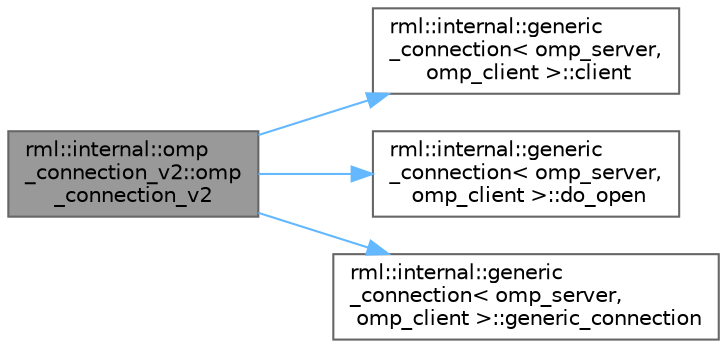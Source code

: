 digraph "rml::internal::omp_connection_v2::omp_connection_v2"
{
 // LATEX_PDF_SIZE
  bgcolor="transparent";
  edge [fontname=Helvetica,fontsize=10,labelfontname=Helvetica,labelfontsize=10];
  node [fontname=Helvetica,fontsize=10,shape=box,height=0.2,width=0.4];
  rankdir="LR";
  Node1 [id="Node000001",label="rml::internal::omp\l_connection_v2::omp\l_connection_v2",height=0.2,width=0.4,color="gray40", fillcolor="grey60", style="filled", fontcolor="black",tooltip=" "];
  Node1 -> Node2 [id="edge4_Node000001_Node000002",color="steelblue1",style="solid",tooltip=" "];
  Node2 [id="Node000002",label="rml::internal::generic\l_connection\< omp_server,\l omp_client \>::client",height=0.2,width=0.4,color="grey40", fillcolor="white", style="filled",URL="$classrml_1_1internal_1_1generic__connection.html#a68c4e90057548c7994a82b64df139074",tooltip=" "];
  Node1 -> Node3 [id="edge5_Node000001_Node000003",color="steelblue1",style="solid",tooltip=" "];
  Node3 [id="Node000003",label="rml::internal::generic\l_connection\< omp_server,\l omp_client \>::do_open",height=0.2,width=0.4,color="grey40", fillcolor="white", style="filled",URL="$classrml_1_1internal_1_1generic__connection.html#a7b33255876d875d7926c81195afee1c5",tooltip=" "];
  Node1 -> Node4 [id="edge6_Node000001_Node000004",color="steelblue1",style="solid",tooltip=" "];
  Node4 [id="Node000004",label="rml::internal::generic\l_connection\< omp_server,\l omp_client \>::generic_connection",height=0.2,width=0.4,color="grey40", fillcolor="white", style="filled",URL="$classrml_1_1internal_1_1generic__connection.html#aba33b832a568b490cc171bd3b0e1d68c",tooltip=" "];
}
